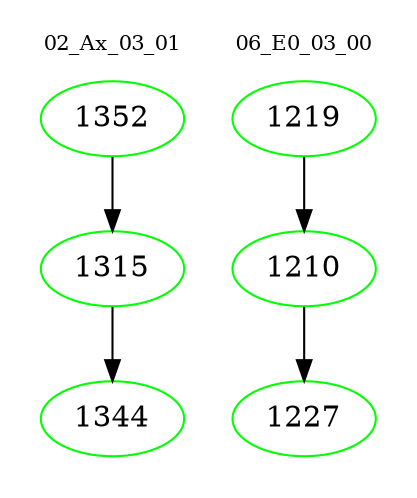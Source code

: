 digraph{
subgraph cluster_0 {
color = white
label = "02_Ax_03_01";
fontsize=10;
T0_1352 [label="1352", color="green"]
T0_1352 -> T0_1315 [color="black"]
T0_1315 [label="1315", color="green"]
T0_1315 -> T0_1344 [color="black"]
T0_1344 [label="1344", color="green"]
}
subgraph cluster_1 {
color = white
label = "06_E0_03_00";
fontsize=10;
T1_1219 [label="1219", color="green"]
T1_1219 -> T1_1210 [color="black"]
T1_1210 [label="1210", color="green"]
T1_1210 -> T1_1227 [color="black"]
T1_1227 [label="1227", color="green"]
}
}
